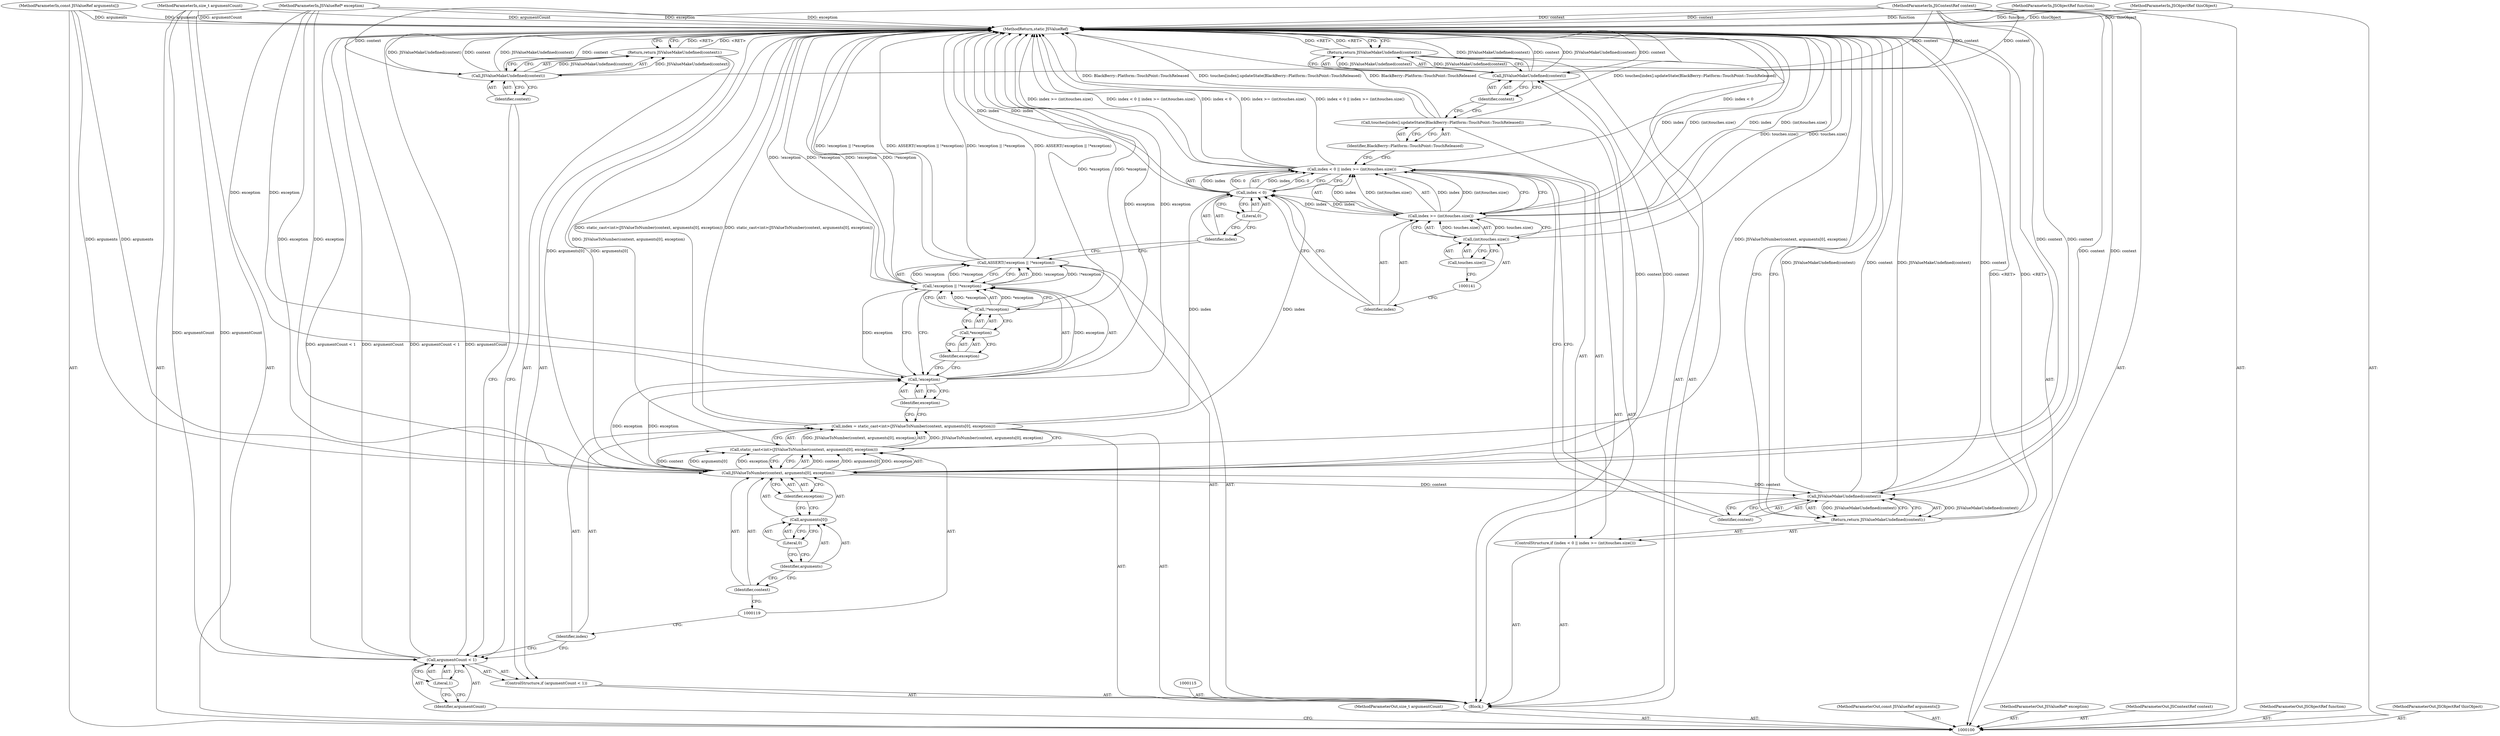 digraph "0_Chrome_d345af9ed62ee5f431be327967f41c3cc3fe936a_8" {
"1000151" [label="(MethodReturn,static JSValueRef)"];
"1000104" [label="(MethodParameterIn,size_t argumentCount)"];
"1000224" [label="(MethodParameterOut,size_t argumentCount)"];
"1000105" [label="(MethodParameterIn,const JSValueRef arguments[])"];
"1000225" [label="(MethodParameterOut,const JSValueRef arguments[])"];
"1000106" [label="(MethodParameterIn,JSValueRef* exception)"];
"1000226" [label="(MethodParameterOut,JSValueRef* exception)"];
"1000101" [label="(MethodParameterIn,JSContextRef context)"];
"1000221" [label="(MethodParameterOut,JSContextRef context)"];
"1000102" [label="(MethodParameterIn,JSObjectRef function)"];
"1000222" [label="(MethodParameterOut,JSObjectRef function)"];
"1000103" [label="(MethodParameterIn,JSObjectRef thisObject)"];
"1000223" [label="(MethodParameterOut,JSObjectRef thisObject)"];
"1000147" [label="(Identifier,BlackBerry::Platform::TouchPoint::TouchReleased)"];
"1000146" [label="(Call,touches[index].updateState(BlackBerry::Platform::TouchPoint::TouchReleased))"];
"1000149" [label="(Call,JSValueMakeUndefined(context))"];
"1000150" [label="(Identifier,context)"];
"1000148" [label="(Return,return JSValueMakeUndefined(context);)"];
"1000107" [label="(Block,)"];
"1000111" [label="(Literal,1)"];
"1000108" [label="(ControlStructure,if (argumentCount < 1))"];
"1000109" [label="(Call,argumentCount < 1)"];
"1000110" [label="(Identifier,argumentCount)"];
"1000113" [label="(Call,JSValueMakeUndefined(context))"];
"1000114" [label="(Identifier,context)"];
"1000112" [label="(Return,return JSValueMakeUndefined(context);)"];
"1000118" [label="(Call,static_cast<int>(JSValueToNumber(context, arguments[0], exception)))"];
"1000120" [label="(Call,JSValueToNumber(context, arguments[0], exception))"];
"1000121" [label="(Identifier,context)"];
"1000122" [label="(Call,arguments[0])"];
"1000123" [label="(Identifier,arguments)"];
"1000124" [label="(Literal,0)"];
"1000125" [label="(Identifier,exception)"];
"1000116" [label="(Call,index = static_cast<int>(JSValueToNumber(context, arguments[0], exception)))"];
"1000117" [label="(Identifier,index)"];
"1000127" [label="(Call,!exception || !*exception)"];
"1000128" [label="(Call,!exception)"];
"1000129" [label="(Identifier,exception)"];
"1000130" [label="(Call,!*exception)"];
"1000131" [label="(Call,*exception)"];
"1000132" [label="(Identifier,exception)"];
"1000126" [label="(Call,ASSERT(!exception || !*exception))"];
"1000137" [label="(Literal,0)"];
"1000138" [label="(Call,index >= (int)touches.size())"];
"1000139" [label="(Identifier,index)"];
"1000140" [label="(Call,(int)touches.size())"];
"1000142" [label="(Call,touches.size())"];
"1000133" [label="(ControlStructure,if (index < 0 || index >= (int)touches.size()))"];
"1000134" [label="(Call,index < 0 || index >= (int)touches.size())"];
"1000135" [label="(Call,index < 0)"];
"1000136" [label="(Identifier,index)"];
"1000144" [label="(Call,JSValueMakeUndefined(context))"];
"1000145" [label="(Identifier,context)"];
"1000143" [label="(Return,return JSValueMakeUndefined(context);)"];
"1000151" -> "1000100"  [label="AST: "];
"1000151" -> "1000112"  [label="CFG: "];
"1000151" -> "1000143"  [label="CFG: "];
"1000151" -> "1000148"  [label="CFG: "];
"1000148" -> "1000151"  [label="DDG: <RET>"];
"1000112" -> "1000151"  [label="DDG: <RET>"];
"1000140" -> "1000151"  [label="DDG: touches.size()"];
"1000104" -> "1000151"  [label="DDG: argumentCount"];
"1000105" -> "1000151"  [label="DDG: arguments"];
"1000113" -> "1000151"  [label="DDG: context"];
"1000113" -> "1000151"  [label="DDG: JSValueMakeUndefined(context)"];
"1000138" -> "1000151"  [label="DDG: index"];
"1000138" -> "1000151"  [label="DDG: (int)touches.size()"];
"1000149" -> "1000151"  [label="DDG: JSValueMakeUndefined(context)"];
"1000149" -> "1000151"  [label="DDG: context"];
"1000126" -> "1000151"  [label="DDG: !exception || !*exception"];
"1000126" -> "1000151"  [label="DDG: ASSERT(!exception || !*exception)"];
"1000116" -> "1000151"  [label="DDG: static_cast<int>(JSValueToNumber(context, arguments[0], exception))"];
"1000102" -> "1000151"  [label="DDG: function"];
"1000146" -> "1000151"  [label="DDG: touches[index].updateState(BlackBerry::Platform::TouchPoint::TouchReleased)"];
"1000146" -> "1000151"  [label="DDG: BlackBerry::Platform::TouchPoint::TouchReleased"];
"1000130" -> "1000151"  [label="DDG: *exception"];
"1000127" -> "1000151"  [label="DDG: !*exception"];
"1000127" -> "1000151"  [label="DDG: !exception"];
"1000128" -> "1000151"  [label="DDG: exception"];
"1000103" -> "1000151"  [label="DDG: thisObject"];
"1000144" -> "1000151"  [label="DDG: JSValueMakeUndefined(context)"];
"1000144" -> "1000151"  [label="DDG: context"];
"1000134" -> "1000151"  [label="DDG: index < 0 || index >= (int)touches.size()"];
"1000134" -> "1000151"  [label="DDG: index < 0"];
"1000134" -> "1000151"  [label="DDG: index >= (int)touches.size()"];
"1000101" -> "1000151"  [label="DDG: context"];
"1000109" -> "1000151"  [label="DDG: argumentCount"];
"1000109" -> "1000151"  [label="DDG: argumentCount < 1"];
"1000118" -> "1000151"  [label="DDG: JSValueToNumber(context, arguments[0], exception)"];
"1000135" -> "1000151"  [label="DDG: index"];
"1000120" -> "1000151"  [label="DDG: arguments[0]"];
"1000106" -> "1000151"  [label="DDG: exception"];
"1000143" -> "1000151"  [label="DDG: <RET>"];
"1000104" -> "1000100"  [label="AST: "];
"1000104" -> "1000151"  [label="DDG: argumentCount"];
"1000104" -> "1000109"  [label="DDG: argumentCount"];
"1000224" -> "1000100"  [label="AST: "];
"1000105" -> "1000100"  [label="AST: "];
"1000105" -> "1000151"  [label="DDG: arguments"];
"1000105" -> "1000120"  [label="DDG: arguments"];
"1000225" -> "1000100"  [label="AST: "];
"1000106" -> "1000100"  [label="AST: "];
"1000106" -> "1000151"  [label="DDG: exception"];
"1000106" -> "1000120"  [label="DDG: exception"];
"1000106" -> "1000128"  [label="DDG: exception"];
"1000226" -> "1000100"  [label="AST: "];
"1000101" -> "1000100"  [label="AST: "];
"1000101" -> "1000151"  [label="DDG: context"];
"1000101" -> "1000113"  [label="DDG: context"];
"1000101" -> "1000120"  [label="DDG: context"];
"1000101" -> "1000144"  [label="DDG: context"];
"1000101" -> "1000149"  [label="DDG: context"];
"1000221" -> "1000100"  [label="AST: "];
"1000102" -> "1000100"  [label="AST: "];
"1000102" -> "1000151"  [label="DDG: function"];
"1000222" -> "1000100"  [label="AST: "];
"1000103" -> "1000100"  [label="AST: "];
"1000103" -> "1000151"  [label="DDG: thisObject"];
"1000223" -> "1000100"  [label="AST: "];
"1000147" -> "1000146"  [label="AST: "];
"1000147" -> "1000134"  [label="CFG: "];
"1000146" -> "1000147"  [label="CFG: "];
"1000146" -> "1000107"  [label="AST: "];
"1000146" -> "1000147"  [label="CFG: "];
"1000147" -> "1000146"  [label="AST: "];
"1000150" -> "1000146"  [label="CFG: "];
"1000146" -> "1000151"  [label="DDG: touches[index].updateState(BlackBerry::Platform::TouchPoint::TouchReleased)"];
"1000146" -> "1000151"  [label="DDG: BlackBerry::Platform::TouchPoint::TouchReleased"];
"1000149" -> "1000148"  [label="AST: "];
"1000149" -> "1000150"  [label="CFG: "];
"1000150" -> "1000149"  [label="AST: "];
"1000148" -> "1000149"  [label="CFG: "];
"1000149" -> "1000151"  [label="DDG: JSValueMakeUndefined(context)"];
"1000149" -> "1000151"  [label="DDG: context"];
"1000149" -> "1000148"  [label="DDG: JSValueMakeUndefined(context)"];
"1000120" -> "1000149"  [label="DDG: context"];
"1000101" -> "1000149"  [label="DDG: context"];
"1000150" -> "1000149"  [label="AST: "];
"1000150" -> "1000146"  [label="CFG: "];
"1000149" -> "1000150"  [label="CFG: "];
"1000148" -> "1000107"  [label="AST: "];
"1000148" -> "1000149"  [label="CFG: "];
"1000149" -> "1000148"  [label="AST: "];
"1000151" -> "1000148"  [label="CFG: "];
"1000148" -> "1000151"  [label="DDG: <RET>"];
"1000149" -> "1000148"  [label="DDG: JSValueMakeUndefined(context)"];
"1000107" -> "1000100"  [label="AST: "];
"1000108" -> "1000107"  [label="AST: "];
"1000115" -> "1000107"  [label="AST: "];
"1000116" -> "1000107"  [label="AST: "];
"1000126" -> "1000107"  [label="AST: "];
"1000133" -> "1000107"  [label="AST: "];
"1000146" -> "1000107"  [label="AST: "];
"1000148" -> "1000107"  [label="AST: "];
"1000111" -> "1000109"  [label="AST: "];
"1000111" -> "1000110"  [label="CFG: "];
"1000109" -> "1000111"  [label="CFG: "];
"1000108" -> "1000107"  [label="AST: "];
"1000109" -> "1000108"  [label="AST: "];
"1000112" -> "1000108"  [label="AST: "];
"1000109" -> "1000108"  [label="AST: "];
"1000109" -> "1000111"  [label="CFG: "];
"1000110" -> "1000109"  [label="AST: "];
"1000111" -> "1000109"  [label="AST: "];
"1000114" -> "1000109"  [label="CFG: "];
"1000117" -> "1000109"  [label="CFG: "];
"1000109" -> "1000151"  [label="DDG: argumentCount"];
"1000109" -> "1000151"  [label="DDG: argumentCount < 1"];
"1000104" -> "1000109"  [label="DDG: argumentCount"];
"1000110" -> "1000109"  [label="AST: "];
"1000110" -> "1000100"  [label="CFG: "];
"1000111" -> "1000110"  [label="CFG: "];
"1000113" -> "1000112"  [label="AST: "];
"1000113" -> "1000114"  [label="CFG: "];
"1000114" -> "1000113"  [label="AST: "];
"1000112" -> "1000113"  [label="CFG: "];
"1000113" -> "1000151"  [label="DDG: context"];
"1000113" -> "1000151"  [label="DDG: JSValueMakeUndefined(context)"];
"1000113" -> "1000112"  [label="DDG: JSValueMakeUndefined(context)"];
"1000101" -> "1000113"  [label="DDG: context"];
"1000114" -> "1000113"  [label="AST: "];
"1000114" -> "1000109"  [label="CFG: "];
"1000113" -> "1000114"  [label="CFG: "];
"1000112" -> "1000108"  [label="AST: "];
"1000112" -> "1000113"  [label="CFG: "];
"1000113" -> "1000112"  [label="AST: "];
"1000151" -> "1000112"  [label="CFG: "];
"1000112" -> "1000151"  [label="DDG: <RET>"];
"1000113" -> "1000112"  [label="DDG: JSValueMakeUndefined(context)"];
"1000118" -> "1000116"  [label="AST: "];
"1000118" -> "1000120"  [label="CFG: "];
"1000119" -> "1000118"  [label="AST: "];
"1000120" -> "1000118"  [label="AST: "];
"1000116" -> "1000118"  [label="CFG: "];
"1000118" -> "1000151"  [label="DDG: JSValueToNumber(context, arguments[0], exception)"];
"1000118" -> "1000116"  [label="DDG: JSValueToNumber(context, arguments[0], exception)"];
"1000120" -> "1000118"  [label="DDG: context"];
"1000120" -> "1000118"  [label="DDG: arguments[0]"];
"1000120" -> "1000118"  [label="DDG: exception"];
"1000120" -> "1000118"  [label="AST: "];
"1000120" -> "1000125"  [label="CFG: "];
"1000121" -> "1000120"  [label="AST: "];
"1000122" -> "1000120"  [label="AST: "];
"1000125" -> "1000120"  [label="AST: "];
"1000118" -> "1000120"  [label="CFG: "];
"1000120" -> "1000151"  [label="DDG: arguments[0]"];
"1000120" -> "1000118"  [label="DDG: context"];
"1000120" -> "1000118"  [label="DDG: arguments[0]"];
"1000120" -> "1000118"  [label="DDG: exception"];
"1000101" -> "1000120"  [label="DDG: context"];
"1000105" -> "1000120"  [label="DDG: arguments"];
"1000106" -> "1000120"  [label="DDG: exception"];
"1000120" -> "1000128"  [label="DDG: exception"];
"1000120" -> "1000144"  [label="DDG: context"];
"1000120" -> "1000149"  [label="DDG: context"];
"1000121" -> "1000120"  [label="AST: "];
"1000121" -> "1000119"  [label="CFG: "];
"1000123" -> "1000121"  [label="CFG: "];
"1000122" -> "1000120"  [label="AST: "];
"1000122" -> "1000124"  [label="CFG: "];
"1000123" -> "1000122"  [label="AST: "];
"1000124" -> "1000122"  [label="AST: "];
"1000125" -> "1000122"  [label="CFG: "];
"1000123" -> "1000122"  [label="AST: "];
"1000123" -> "1000121"  [label="CFG: "];
"1000124" -> "1000123"  [label="CFG: "];
"1000124" -> "1000122"  [label="AST: "];
"1000124" -> "1000123"  [label="CFG: "];
"1000122" -> "1000124"  [label="CFG: "];
"1000125" -> "1000120"  [label="AST: "];
"1000125" -> "1000122"  [label="CFG: "];
"1000120" -> "1000125"  [label="CFG: "];
"1000116" -> "1000107"  [label="AST: "];
"1000116" -> "1000118"  [label="CFG: "];
"1000117" -> "1000116"  [label="AST: "];
"1000118" -> "1000116"  [label="AST: "];
"1000129" -> "1000116"  [label="CFG: "];
"1000116" -> "1000151"  [label="DDG: static_cast<int>(JSValueToNumber(context, arguments[0], exception))"];
"1000118" -> "1000116"  [label="DDG: JSValueToNumber(context, arguments[0], exception)"];
"1000116" -> "1000135"  [label="DDG: index"];
"1000117" -> "1000116"  [label="AST: "];
"1000117" -> "1000109"  [label="CFG: "];
"1000119" -> "1000117"  [label="CFG: "];
"1000127" -> "1000126"  [label="AST: "];
"1000127" -> "1000128"  [label="CFG: "];
"1000127" -> "1000130"  [label="CFG: "];
"1000128" -> "1000127"  [label="AST: "];
"1000130" -> "1000127"  [label="AST: "];
"1000126" -> "1000127"  [label="CFG: "];
"1000127" -> "1000151"  [label="DDG: !*exception"];
"1000127" -> "1000151"  [label="DDG: !exception"];
"1000127" -> "1000126"  [label="DDG: !exception"];
"1000127" -> "1000126"  [label="DDG: !*exception"];
"1000128" -> "1000127"  [label="DDG: exception"];
"1000130" -> "1000127"  [label="DDG: *exception"];
"1000128" -> "1000127"  [label="AST: "];
"1000128" -> "1000129"  [label="CFG: "];
"1000129" -> "1000128"  [label="AST: "];
"1000132" -> "1000128"  [label="CFG: "];
"1000127" -> "1000128"  [label="CFG: "];
"1000128" -> "1000151"  [label="DDG: exception"];
"1000128" -> "1000127"  [label="DDG: exception"];
"1000120" -> "1000128"  [label="DDG: exception"];
"1000106" -> "1000128"  [label="DDG: exception"];
"1000129" -> "1000128"  [label="AST: "];
"1000129" -> "1000116"  [label="CFG: "];
"1000128" -> "1000129"  [label="CFG: "];
"1000130" -> "1000127"  [label="AST: "];
"1000130" -> "1000131"  [label="CFG: "];
"1000131" -> "1000130"  [label="AST: "];
"1000127" -> "1000130"  [label="CFG: "];
"1000130" -> "1000151"  [label="DDG: *exception"];
"1000130" -> "1000127"  [label="DDG: *exception"];
"1000131" -> "1000130"  [label="AST: "];
"1000131" -> "1000132"  [label="CFG: "];
"1000132" -> "1000131"  [label="AST: "];
"1000130" -> "1000131"  [label="CFG: "];
"1000132" -> "1000131"  [label="AST: "];
"1000132" -> "1000128"  [label="CFG: "];
"1000131" -> "1000132"  [label="CFG: "];
"1000126" -> "1000107"  [label="AST: "];
"1000126" -> "1000127"  [label="CFG: "];
"1000127" -> "1000126"  [label="AST: "];
"1000136" -> "1000126"  [label="CFG: "];
"1000126" -> "1000151"  [label="DDG: !exception || !*exception"];
"1000126" -> "1000151"  [label="DDG: ASSERT(!exception || !*exception)"];
"1000127" -> "1000126"  [label="DDG: !exception"];
"1000127" -> "1000126"  [label="DDG: !*exception"];
"1000137" -> "1000135"  [label="AST: "];
"1000137" -> "1000136"  [label="CFG: "];
"1000135" -> "1000137"  [label="CFG: "];
"1000138" -> "1000134"  [label="AST: "];
"1000138" -> "1000140"  [label="CFG: "];
"1000139" -> "1000138"  [label="AST: "];
"1000140" -> "1000138"  [label="AST: "];
"1000134" -> "1000138"  [label="CFG: "];
"1000138" -> "1000151"  [label="DDG: index"];
"1000138" -> "1000151"  [label="DDG: (int)touches.size()"];
"1000138" -> "1000134"  [label="DDG: index"];
"1000138" -> "1000134"  [label="DDG: (int)touches.size()"];
"1000135" -> "1000138"  [label="DDG: index"];
"1000140" -> "1000138"  [label="DDG: touches.size()"];
"1000139" -> "1000138"  [label="AST: "];
"1000139" -> "1000135"  [label="CFG: "];
"1000141" -> "1000139"  [label="CFG: "];
"1000140" -> "1000138"  [label="AST: "];
"1000140" -> "1000142"  [label="CFG: "];
"1000141" -> "1000140"  [label="AST: "];
"1000142" -> "1000140"  [label="AST: "];
"1000138" -> "1000140"  [label="CFG: "];
"1000140" -> "1000151"  [label="DDG: touches.size()"];
"1000140" -> "1000138"  [label="DDG: touches.size()"];
"1000142" -> "1000140"  [label="AST: "];
"1000142" -> "1000141"  [label="CFG: "];
"1000140" -> "1000142"  [label="CFG: "];
"1000133" -> "1000107"  [label="AST: "];
"1000134" -> "1000133"  [label="AST: "];
"1000143" -> "1000133"  [label="AST: "];
"1000134" -> "1000133"  [label="AST: "];
"1000134" -> "1000135"  [label="CFG: "];
"1000134" -> "1000138"  [label="CFG: "];
"1000135" -> "1000134"  [label="AST: "];
"1000138" -> "1000134"  [label="AST: "];
"1000145" -> "1000134"  [label="CFG: "];
"1000147" -> "1000134"  [label="CFG: "];
"1000134" -> "1000151"  [label="DDG: index < 0 || index >= (int)touches.size()"];
"1000134" -> "1000151"  [label="DDG: index < 0"];
"1000134" -> "1000151"  [label="DDG: index >= (int)touches.size()"];
"1000135" -> "1000134"  [label="DDG: index"];
"1000135" -> "1000134"  [label="DDG: 0"];
"1000138" -> "1000134"  [label="DDG: index"];
"1000138" -> "1000134"  [label="DDG: (int)touches.size()"];
"1000135" -> "1000134"  [label="AST: "];
"1000135" -> "1000137"  [label="CFG: "];
"1000136" -> "1000135"  [label="AST: "];
"1000137" -> "1000135"  [label="AST: "];
"1000139" -> "1000135"  [label="CFG: "];
"1000134" -> "1000135"  [label="CFG: "];
"1000135" -> "1000151"  [label="DDG: index"];
"1000135" -> "1000134"  [label="DDG: index"];
"1000135" -> "1000134"  [label="DDG: 0"];
"1000116" -> "1000135"  [label="DDG: index"];
"1000135" -> "1000138"  [label="DDG: index"];
"1000136" -> "1000135"  [label="AST: "];
"1000136" -> "1000126"  [label="CFG: "];
"1000137" -> "1000136"  [label="CFG: "];
"1000144" -> "1000143"  [label="AST: "];
"1000144" -> "1000145"  [label="CFG: "];
"1000145" -> "1000144"  [label="AST: "];
"1000143" -> "1000144"  [label="CFG: "];
"1000144" -> "1000151"  [label="DDG: JSValueMakeUndefined(context)"];
"1000144" -> "1000151"  [label="DDG: context"];
"1000144" -> "1000143"  [label="DDG: JSValueMakeUndefined(context)"];
"1000120" -> "1000144"  [label="DDG: context"];
"1000101" -> "1000144"  [label="DDG: context"];
"1000145" -> "1000144"  [label="AST: "];
"1000145" -> "1000134"  [label="CFG: "];
"1000144" -> "1000145"  [label="CFG: "];
"1000143" -> "1000133"  [label="AST: "];
"1000143" -> "1000144"  [label="CFG: "];
"1000144" -> "1000143"  [label="AST: "];
"1000151" -> "1000143"  [label="CFG: "];
"1000143" -> "1000151"  [label="DDG: <RET>"];
"1000144" -> "1000143"  [label="DDG: JSValueMakeUndefined(context)"];
}
